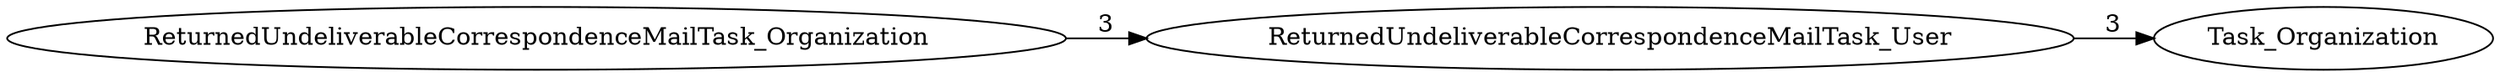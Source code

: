 digraph G {
rankdir="LR";
"ReturnedUndeliverableCorrespondenceMailTask_User" -> "Task_Organization" [label=3]
"ReturnedUndeliverableCorrespondenceMailTask_Organization" -> "ReturnedUndeliverableCorrespondenceMailTask_User" [label=3]
}
